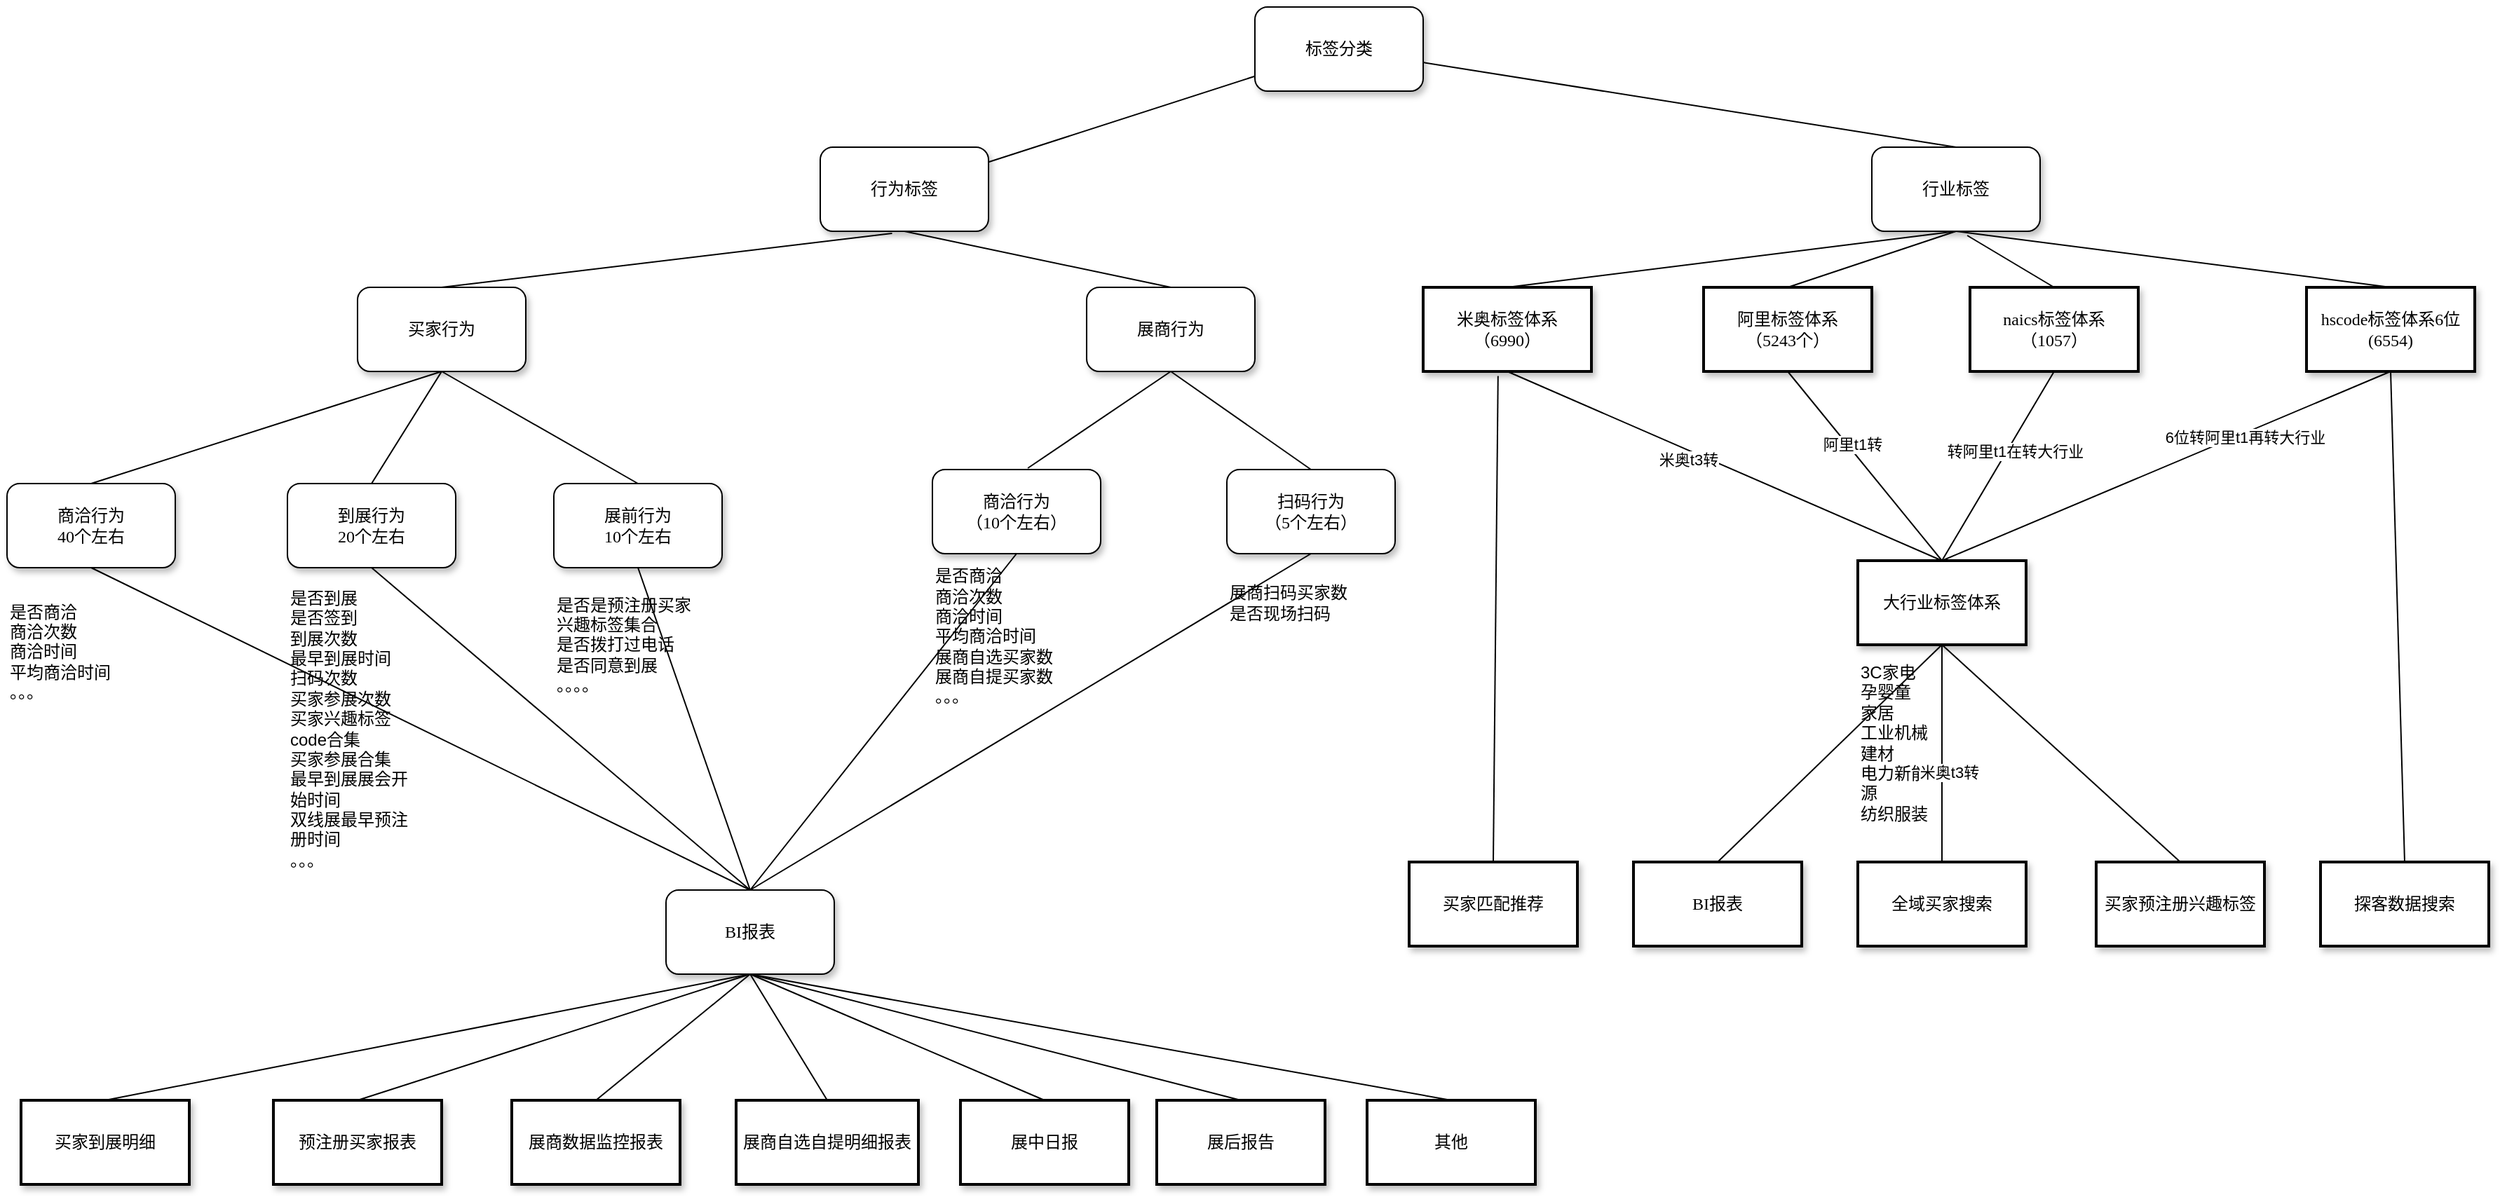 <mxfile version="21.5.0" type="github">
  <diagram name="Page-1" id="10a91c8b-09ff-31b1-d368-03940ed4cc9e">
    <mxGraphModel dx="3069" dy="1775" grid="1" gridSize="10" guides="1" tooltips="1" connect="1" arrows="1" fold="1" page="1" pageScale="1" pageWidth="1100" pageHeight="850" background="none" math="0" shadow="0">
      <root>
        <mxCell id="0" />
        <mxCell id="1" parent="0" />
        <mxCell id="62893188c0fa7362-1" value="标签分类" style="whiteSpace=wrap;html=1;rounded=1;shadow=1;labelBackgroundColor=none;strokeWidth=1;fontFamily=Verdana;fontSize=12;align=center;" parent="1" vertex="1">
          <mxGeometry x="680" y="-290" width="120" height="60" as="geometry" />
        </mxCell>
        <mxCell id="62893188c0fa7362-2" value="&lt;span&gt;行为标签&lt;/span&gt;" style="whiteSpace=wrap;html=1;rounded=1;shadow=1;labelBackgroundColor=none;strokeWidth=1;fontFamily=Verdana;fontSize=12;align=center;" parent="1" vertex="1">
          <mxGeometry x="370" y="-190" width="120" height="60" as="geometry" />
        </mxCell>
        <mxCell id="62893188c0fa7362-3" value="&lt;span&gt;行业标签&lt;/span&gt;" style="whiteSpace=wrap;html=1;rounded=1;shadow=1;labelBackgroundColor=none;strokeWidth=1;fontFamily=Verdana;fontSize=12;align=center;" parent="1" vertex="1">
          <mxGeometry x="1120" y="-190" width="120" height="60" as="geometry" />
        </mxCell>
        <mxCell id="62893188c0fa7362-5" value="" style="rounded=0;html=1;labelBackgroundColor=none;startArrow=none;startFill=0;startSize=5;endArrow=none;endFill=0;endSize=5;jettySize=auto;orthogonalLoop=1;strokeWidth=1;fontFamily=Verdana;fontSize=12" parent="1" source="62893188c0fa7362-1" target="62893188c0fa7362-2" edge="1">
          <mxGeometry x="-0.359" y="-11" relative="1" as="geometry">
            <mxPoint as="offset" />
          </mxGeometry>
        </mxCell>
        <mxCell id="62893188c0fa7362-8" value="&lt;span&gt;买家行为&lt;/span&gt;" style="whiteSpace=wrap;html=1;rounded=1;shadow=1;labelBackgroundColor=none;strokeWidth=1;fontFamily=Verdana;fontSize=12;align=center;" parent="1" vertex="1">
          <mxGeometry x="40" y="-90" width="120" height="60" as="geometry" />
        </mxCell>
        <mxCell id="62893188c0fa7362-9" value="&lt;span&gt;展商行为&lt;/span&gt;" style="whiteSpace=wrap;html=1;rounded=1;shadow=1;labelBackgroundColor=none;strokeWidth=1;fontFamily=Verdana;fontSize=12;align=center;" parent="1" vertex="1">
          <mxGeometry x="560" y="-90" width="120" height="60" as="geometry" />
        </mxCell>
        <mxCell id="62893188c0fa7362-10" value="&lt;span&gt;米奥标签&lt;/span&gt;体系&lt;br&gt;（6990）" style="whiteSpace=wrap;html=1;rounded=0;shadow=1;labelBackgroundColor=none;strokeWidth=2;fontFamily=Verdana;fontSize=12;align=center;" parent="1" vertex="1">
          <mxGeometry x="800" y="-90" width="120" height="60" as="geometry" />
        </mxCell>
        <mxCell id="62893188c0fa7362-11" value="&lt;span&gt;阿里标签&lt;/span&gt;体系&lt;br&gt;（5243个）" style="whiteSpace=wrap;html=1;rounded=0;shadow=1;labelBackgroundColor=none;strokeWidth=2;fontFamily=Verdana;fontSize=12;align=center;" parent="1" vertex="1">
          <mxGeometry x="1000" y="-90" width="120" height="60" as="geometry" />
        </mxCell>
        <mxCell id="62893188c0fa7362-12" value="&lt;span&gt;商洽行为&lt;br&gt;40个左右&lt;br&gt;&lt;/span&gt;" style="whiteSpace=wrap;html=1;rounded=1;shadow=1;labelBackgroundColor=none;strokeWidth=1;fontFamily=Verdana;fontSize=12;align=center;" parent="1" vertex="1">
          <mxGeometry x="-210" y="50" width="120" height="60" as="geometry" />
        </mxCell>
        <mxCell id="62893188c0fa7362-13" value="&lt;span&gt;到展行为&lt;br&gt;20个左右&lt;br&gt;&lt;/span&gt;" style="whiteSpace=wrap;html=1;rounded=1;shadow=1;labelBackgroundColor=none;strokeWidth=1;fontFamily=Verdana;fontSize=12;align=center;" parent="1" vertex="1">
          <mxGeometry x="-10" y="50" width="120" height="60" as="geometry" />
        </mxCell>
        <mxCell id="uT71Bbt4KiQEfUANzaNA-7" value="" style="endArrow=none;html=1;rounded=0;entryX=0.5;entryY=1;entryDx=0;entryDy=0;exitX=0.5;exitY=0;exitDx=0;exitDy=0;" edge="1" parent="1" source="62893188c0fa7362-12" target="62893188c0fa7362-8">
          <mxGeometry width="50" height="50" relative="1" as="geometry">
            <mxPoint x="120" y="400" as="sourcePoint" />
            <mxPoint x="170" y="350" as="targetPoint" />
          </mxGeometry>
        </mxCell>
        <mxCell id="uT71Bbt4KiQEfUANzaNA-13" value="" style="endArrow=none;html=1;rounded=0;exitX=0.5;exitY=0;exitDx=0;exitDy=0;" edge="1" parent="1" source="62893188c0fa7362-3" target="62893188c0fa7362-1">
          <mxGeometry width="50" height="50" relative="1" as="geometry">
            <mxPoint x="740" y="160" as="sourcePoint" />
            <mxPoint x="790" y="110" as="targetPoint" />
          </mxGeometry>
        </mxCell>
        <mxCell id="uT71Bbt4KiQEfUANzaNA-14" value="" style="endArrow=none;html=1;rounded=0;exitX=0.5;exitY=1;exitDx=0;exitDy=0;entryX=0.5;entryY=0;entryDx=0;entryDy=0;" edge="1" parent="1" source="62893188c0fa7362-3" target="62893188c0fa7362-10">
          <mxGeometry width="50" height="50" relative="1" as="geometry">
            <mxPoint x="1490" y="200" as="sourcePoint" />
            <mxPoint x="1320" y="133" as="targetPoint" />
            <Array as="points" />
          </mxGeometry>
        </mxCell>
        <mxCell id="uT71Bbt4KiQEfUANzaNA-15" value="" style="endArrow=none;html=1;rounded=0;exitX=0.5;exitY=0;exitDx=0;exitDy=0;entryX=0.5;entryY=1;entryDx=0;entryDy=0;" edge="1" parent="1" source="62893188c0fa7362-11" target="62893188c0fa7362-3">
          <mxGeometry width="50" height="50" relative="1" as="geometry">
            <mxPoint x="1540" y="260" as="sourcePoint" />
            <mxPoint x="1390" y="310" as="targetPoint" />
            <Array as="points" />
          </mxGeometry>
        </mxCell>
        <mxCell id="uT71Bbt4KiQEfUANzaNA-16" value="" style="endArrow=none;html=1;rounded=0;entryX=0.5;entryY=1;entryDx=0;entryDy=0;exitX=0.5;exitY=0;exitDx=0;exitDy=0;" edge="1" parent="1" source="62893188c0fa7362-9" target="62893188c0fa7362-2">
          <mxGeometry width="50" height="50" relative="1" as="geometry">
            <mxPoint x="410" y="290" as="sourcePoint" />
            <mxPoint x="460" y="240" as="targetPoint" />
          </mxGeometry>
        </mxCell>
        <mxCell id="uT71Bbt4KiQEfUANzaNA-18" value="&lt;span&gt;hscode标签&lt;/span&gt;体系6位&lt;br&gt;(6554)" style="whiteSpace=wrap;html=1;rounded=0;shadow=1;labelBackgroundColor=none;strokeWidth=2;fontFamily=Verdana;fontSize=12;align=center;" vertex="1" parent="1">
          <mxGeometry x="1430" y="-90" width="120" height="60" as="geometry" />
        </mxCell>
        <mxCell id="uT71Bbt4KiQEfUANzaNA-19" value="naics标签体系&lt;br&gt;（1057）" style="whiteSpace=wrap;html=1;rounded=0;shadow=1;labelBackgroundColor=none;strokeWidth=2;fontFamily=Verdana;fontSize=12;align=center;" vertex="1" parent="1">
          <mxGeometry x="1190" y="-90" width="120" height="60" as="geometry" />
        </mxCell>
        <mxCell id="uT71Bbt4KiQEfUANzaNA-20" value="" style="endArrow=none;html=1;rounded=0;exitX=0.5;exitY=0;exitDx=0;exitDy=0;entryX=0.5;entryY=1;entryDx=0;entryDy=0;" edge="1" parent="1" source="uT71Bbt4KiQEfUANzaNA-18" target="62893188c0fa7362-3">
          <mxGeometry width="50" height="50" relative="1" as="geometry">
            <mxPoint x="1540" y="300" as="sourcePoint" />
            <mxPoint x="1620" y="250" as="targetPoint" />
            <Array as="points" />
          </mxGeometry>
        </mxCell>
        <mxCell id="uT71Bbt4KiQEfUANzaNA-21" value="" style="endArrow=none;html=1;rounded=0;exitX=0.5;exitY=0;exitDx=0;exitDy=0;entryX=0.567;entryY=1.05;entryDx=0;entryDy=0;entryPerimeter=0;" edge="1" parent="1" source="uT71Bbt4KiQEfUANzaNA-19" target="62893188c0fa7362-3">
          <mxGeometry width="50" height="50" relative="1" as="geometry">
            <mxPoint x="1700" y="300" as="sourcePoint" />
            <mxPoint x="1620" y="250" as="targetPoint" />
            <Array as="points" />
          </mxGeometry>
        </mxCell>
        <mxCell id="uT71Bbt4KiQEfUANzaNA-24" value="展前行为&lt;br&gt;10个左右" style="whiteSpace=wrap;html=1;rounded=1;shadow=1;labelBackgroundColor=none;strokeWidth=1;fontFamily=Verdana;fontSize=12;align=center;" vertex="1" parent="1">
          <mxGeometry x="180" y="50" width="120" height="60" as="geometry" />
        </mxCell>
        <mxCell id="uT71Bbt4KiQEfUANzaNA-27" value="" style="endArrow=none;html=1;rounded=0;exitX=0.5;exitY=0;exitDx=0;exitDy=0;entryX=0.5;entryY=1;entryDx=0;entryDy=0;" edge="1" parent="1" source="uT71Bbt4KiQEfUANzaNA-24" target="62893188c0fa7362-8">
          <mxGeometry width="50" height="50" relative="1" as="geometry">
            <mxPoint x="90" y="415" as="sourcePoint" />
            <mxPoint x="10" y="350" as="targetPoint" />
          </mxGeometry>
        </mxCell>
        <mxCell id="uT71Bbt4KiQEfUANzaNA-28" value="&lt;span&gt;商洽行为&lt;br&gt;（10个左右）&lt;/span&gt;" style="whiteSpace=wrap;html=1;rounded=1;shadow=1;labelBackgroundColor=none;strokeWidth=1;fontFamily=Verdana;fontSize=12;align=center;" vertex="1" parent="1">
          <mxGeometry x="450" y="40" width="120" height="60" as="geometry" />
        </mxCell>
        <mxCell id="uT71Bbt4KiQEfUANzaNA-29" value="&lt;span&gt;扫码行为&lt;br&gt;（5个左右）&lt;/span&gt;" style="whiteSpace=wrap;html=1;rounded=1;shadow=1;labelBackgroundColor=none;strokeWidth=1;fontFamily=Verdana;fontSize=12;align=center;" vertex="1" parent="1">
          <mxGeometry x="660" y="40" width="120" height="60" as="geometry" />
        </mxCell>
        <mxCell id="uT71Bbt4KiQEfUANzaNA-42" value="" style="endArrow=none;html=1;rounded=0;entryX=0.5;entryY=1;entryDx=0;entryDy=0;exitX=0.567;exitY=-0.017;exitDx=0;exitDy=0;exitPerimeter=0;" edge="1" parent="1" source="uT71Bbt4KiQEfUANzaNA-28" target="62893188c0fa7362-9">
          <mxGeometry width="50" height="50" relative="1" as="geometry">
            <mxPoint x="530" y="433" as="sourcePoint" />
            <mxPoint x="540" y="500" as="targetPoint" />
          </mxGeometry>
        </mxCell>
        <mxCell id="uT71Bbt4KiQEfUANzaNA-44" value="" style="endArrow=none;html=1;rounded=0;exitX=0.5;exitY=0;exitDx=0;exitDy=0;entryX=0.5;entryY=1;entryDx=0;entryDy=0;" edge="1" parent="1" source="uT71Bbt4KiQEfUANzaNA-29" target="62893188c0fa7362-9">
          <mxGeometry width="50" height="50" relative="1" as="geometry">
            <mxPoint x="549" y="443" as="sourcePoint" />
            <mxPoint x="750" y="390" as="targetPoint" />
          </mxGeometry>
        </mxCell>
        <mxCell id="uT71Bbt4KiQEfUANzaNA-69" value="" style="endArrow=none;html=1;rounded=0;entryX=0.427;entryY=1.025;entryDx=0;entryDy=0;exitX=0.5;exitY=0;exitDx=0;exitDy=0;entryPerimeter=0;" edge="1" parent="1" source="62893188c0fa7362-8" target="62893188c0fa7362-2">
          <mxGeometry width="50" height="50" relative="1" as="geometry">
            <mxPoint x="-570" y="415" as="sourcePoint" />
            <mxPoint x="-230" y="340" as="targetPoint" />
          </mxGeometry>
        </mxCell>
        <mxCell id="uT71Bbt4KiQEfUANzaNA-70" value="" style="endArrow=none;html=1;rounded=0;exitX=0.5;exitY=0;exitDx=0;exitDy=0;entryX=0.5;entryY=1;entryDx=0;entryDy=0;" edge="1" parent="1" source="62893188c0fa7362-13" target="62893188c0fa7362-8">
          <mxGeometry width="50" height="50" relative="1" as="geometry">
            <mxPoint x="-570" y="415" as="sourcePoint" />
            <mxPoint x="360" y="-20" as="targetPoint" />
          </mxGeometry>
        </mxCell>
        <mxCell id="uT71Bbt4KiQEfUANzaNA-77" value="是否商洽&lt;br&gt;商洽次数&lt;br&gt;商洽时间&lt;br&gt;平均商洽时间&lt;br&gt;。。。" style="text;html=1;strokeColor=none;fillColor=none;align=left;verticalAlign=middle;whiteSpace=wrap;rounded=0;" vertex="1" parent="1">
          <mxGeometry x="-210" y="160" width="80" height="20" as="geometry" />
        </mxCell>
        <mxCell id="uT71Bbt4KiQEfUANzaNA-78" value="是否到展&lt;br&gt;是否签到&lt;br&gt;到展次数&lt;br&gt;最早到展时间&lt;br&gt;扫码次数&lt;br&gt;&lt;div&gt;买家参展次数&lt;/div&gt;&lt;div&gt;买家兴趣标签code合集&lt;/div&gt;&lt;div&gt;买家参展合集&lt;/div&gt;&lt;div&gt;最早到展展会开始时间&lt;/div&gt;&lt;div&gt;双线展最早预注册时间&lt;/div&gt;。。。" style="text;html=1;strokeColor=none;fillColor=none;align=left;verticalAlign=middle;whiteSpace=wrap;rounded=0;" vertex="1" parent="1">
          <mxGeometry x="-10" y="209.5" width="90" height="31" as="geometry" />
        </mxCell>
        <mxCell id="uT71Bbt4KiQEfUANzaNA-82" value="是否是预注册买家&lt;br&gt;兴趣标签集合&lt;br&gt;是否拨打过电话&lt;br&gt;是否同意到展&lt;br&gt;。。。。" style="text;html=1;align=left;verticalAlign=middle;resizable=0;points=[];autosize=1;strokeColor=none;fillColor=none;" vertex="1" parent="1">
          <mxGeometry x="180" y="119.5" width="120" height="90" as="geometry" />
        </mxCell>
        <mxCell id="uT71Bbt4KiQEfUANzaNA-83" value="是否商洽&lt;br&gt;商洽次数&lt;br&gt;商洽时间&lt;br&gt;平均商洽时间&lt;br&gt;展商自选买家数&lt;br&gt;展商自提买家数&lt;br&gt;。。。" style="text;html=1;strokeColor=none;fillColor=none;align=left;verticalAlign=middle;whiteSpace=wrap;rounded=0;" vertex="1" parent="1">
          <mxGeometry x="450" y="149" width="110" height="20" as="geometry" />
        </mxCell>
        <mxCell id="uT71Bbt4KiQEfUANzaNA-84" value="展商扫码买家数&lt;br&gt;是否现场扫码&lt;br&gt;" style="text;html=1;strokeColor=none;fillColor=none;align=left;verticalAlign=middle;whiteSpace=wrap;rounded=0;" vertex="1" parent="1">
          <mxGeometry x="660" y="119.5" width="90" height="31" as="geometry" />
        </mxCell>
        <mxCell id="uT71Bbt4KiQEfUANzaNA-85" value="大行业标签体系" style="whiteSpace=wrap;html=1;rounded=0;shadow=1;labelBackgroundColor=none;strokeWidth=2;fontFamily=Verdana;fontSize=12;align=center;" vertex="1" parent="1">
          <mxGeometry x="1110" y="105" width="120" height="60" as="geometry" />
        </mxCell>
        <mxCell id="uT71Bbt4KiQEfUANzaNA-99" value="" style="endArrow=none;html=1;rounded=0;exitX=0.5;exitY=1;exitDx=0;exitDy=0;entryX=0.5;entryY=0;entryDx=0;entryDy=0;" edge="1" parent="1" source="62893188c0fa7362-10" target="uT71Bbt4KiQEfUANzaNA-85">
          <mxGeometry width="50" height="50" relative="1" as="geometry">
            <mxPoint x="930" y="60" as="sourcePoint" />
            <mxPoint x="1050" y="20" as="targetPoint" />
            <Array as="points" />
          </mxGeometry>
        </mxCell>
        <mxCell id="uT71Bbt4KiQEfUANzaNA-106" value="米奥t3转" style="edgeLabel;html=1;align=center;verticalAlign=middle;resizable=0;points=[];" vertex="1" connectable="0" parent="uT71Bbt4KiQEfUANzaNA-99">
          <mxGeometry x="-0.155" y="-5" relative="1" as="geometry">
            <mxPoint y="1" as="offset" />
          </mxGeometry>
        </mxCell>
        <mxCell id="uT71Bbt4KiQEfUANzaNA-101" value="" style="endArrow=none;html=1;rounded=0;exitX=0.5;exitY=0;exitDx=0;exitDy=0;entryX=0.5;entryY=1;entryDx=0;entryDy=0;" edge="1" parent="1" source="uT71Bbt4KiQEfUANzaNA-85" target="uT71Bbt4KiQEfUANzaNA-18">
          <mxGeometry width="50" height="50" relative="1" as="geometry">
            <mxPoint x="890" y="-10" as="sourcePoint" />
            <mxPoint x="1200" y="109" as="targetPoint" />
            <Array as="points" />
          </mxGeometry>
        </mxCell>
        <mxCell id="uT71Bbt4KiQEfUANzaNA-107" value="6位转阿里t1再转大行业" style="edgeLabel;html=1;align=center;verticalAlign=middle;resizable=0;points=[];" vertex="1" connectable="0" parent="uT71Bbt4KiQEfUANzaNA-101">
          <mxGeometry x="0.341" y="-2" relative="1" as="geometry">
            <mxPoint as="offset" />
          </mxGeometry>
        </mxCell>
        <mxCell id="uT71Bbt4KiQEfUANzaNA-102" value="" style="endArrow=none;html=1;rounded=0;exitX=0.5;exitY=0;exitDx=0;exitDy=0;entryX=0.5;entryY=1;entryDx=0;entryDy=0;" edge="1" parent="1" source="uT71Bbt4KiQEfUANzaNA-85" target="uT71Bbt4KiQEfUANzaNA-19">
          <mxGeometry width="50" height="50" relative="1" as="geometry">
            <mxPoint x="900" as="sourcePoint" />
            <mxPoint x="1210" y="119" as="targetPoint" />
            <Array as="points" />
          </mxGeometry>
        </mxCell>
        <mxCell id="uT71Bbt4KiQEfUANzaNA-108" value="转阿里t1在转大行业" style="edgeLabel;html=1;align=center;verticalAlign=middle;resizable=0;points=[];" vertex="1" connectable="0" parent="uT71Bbt4KiQEfUANzaNA-102">
          <mxGeometry x="0.201" y="-5" relative="1" as="geometry">
            <mxPoint as="offset" />
          </mxGeometry>
        </mxCell>
        <mxCell id="uT71Bbt4KiQEfUANzaNA-104" value="" style="endArrow=none;html=1;rounded=0;exitX=0.5;exitY=1;exitDx=0;exitDy=0;entryX=0.5;entryY=0;entryDx=0;entryDy=0;" edge="1" parent="1" source="62893188c0fa7362-11" target="uT71Bbt4KiQEfUANzaNA-85">
          <mxGeometry width="50" height="50" relative="1" as="geometry">
            <mxPoint x="880" y="-20" as="sourcePoint" />
            <mxPoint x="1200" y="110" as="targetPoint" />
            <Array as="points" />
          </mxGeometry>
        </mxCell>
        <mxCell id="uT71Bbt4KiQEfUANzaNA-105" value="阿里t1转" style="edgeLabel;html=1;align=center;verticalAlign=middle;resizable=0;points=[];" vertex="1" connectable="0" parent="uT71Bbt4KiQEfUANzaNA-104">
          <mxGeometry x="-0.206" y="3" relative="1" as="geometry">
            <mxPoint as="offset" />
          </mxGeometry>
        </mxCell>
        <mxCell id="uT71Bbt4KiQEfUANzaNA-110" value="&lt;div&gt;3C家电&lt;/div&gt;&lt;div&gt;孕婴童&lt;/div&gt;&lt;div&gt;家居&lt;/div&gt;&lt;div&gt;工业机械&lt;/div&gt;&lt;div&gt;建材&lt;/div&gt;&lt;div&gt;电力新能源&lt;/div&gt;&lt;div&gt;纺织服装&lt;/div&gt;" style="text;html=1;strokeColor=none;fillColor=none;align=left;verticalAlign=middle;whiteSpace=wrap;rounded=0;" vertex="1" parent="1">
          <mxGeometry x="1110" y="220" width="60" height="30" as="geometry" />
        </mxCell>
        <mxCell id="uT71Bbt4KiQEfUANzaNA-111" value="&lt;span&gt;BI报表&lt;br&gt;&lt;/span&gt;" style="whiteSpace=wrap;html=1;rounded=1;shadow=1;labelBackgroundColor=none;strokeWidth=1;fontFamily=Verdana;fontSize=12;align=center;" vertex="1" parent="1">
          <mxGeometry x="260" y="340" width="120" height="60" as="geometry" />
        </mxCell>
        <mxCell id="uT71Bbt4KiQEfUANzaNA-113" value="预注册买家报表" style="whiteSpace=wrap;html=1;rounded=0;shadow=1;labelBackgroundColor=none;strokeWidth=2;fontFamily=Verdana;fontSize=12;align=center;" vertex="1" parent="1">
          <mxGeometry x="-20" y="490" width="120" height="60" as="geometry" />
        </mxCell>
        <mxCell id="uT71Bbt4KiQEfUANzaNA-114" value="展商数据监控报表" style="whiteSpace=wrap;html=1;rounded=0;shadow=1;labelBackgroundColor=none;strokeWidth=2;fontFamily=Verdana;fontSize=12;align=center;" vertex="1" parent="1">
          <mxGeometry x="150" y="490" width="120" height="60" as="geometry" />
        </mxCell>
        <mxCell id="uT71Bbt4KiQEfUANzaNA-115" value="展商自选自提明细报表" style="whiteSpace=wrap;html=1;rounded=0;shadow=1;labelBackgroundColor=none;strokeWidth=2;fontFamily=Verdana;fontSize=12;align=center;" vertex="1" parent="1">
          <mxGeometry x="310" y="490" width="130" height="60" as="geometry" />
        </mxCell>
        <mxCell id="uT71Bbt4KiQEfUANzaNA-116" value="其他" style="whiteSpace=wrap;html=1;rounded=0;shadow=1;labelBackgroundColor=none;strokeWidth=2;fontFamily=Verdana;fontSize=12;align=center;" vertex="1" parent="1">
          <mxGeometry x="760" y="490" width="120" height="60" as="geometry" />
        </mxCell>
        <mxCell id="uT71Bbt4KiQEfUANzaNA-117" value="" style="endArrow=none;html=1;rounded=0;entryX=0.5;entryY=0;entryDx=0;entryDy=0;exitX=0.5;exitY=1;exitDx=0;exitDy=0;" edge="1" parent="1" source="62893188c0fa7362-12" target="uT71Bbt4KiQEfUANzaNA-111">
          <mxGeometry width="50" height="50" relative="1" as="geometry">
            <mxPoint x="-140" y="60" as="sourcePoint" />
            <mxPoint x="110" y="-20" as="targetPoint" />
          </mxGeometry>
        </mxCell>
        <mxCell id="uT71Bbt4KiQEfUANzaNA-118" value="" style="endArrow=none;html=1;rounded=0;entryX=0.5;entryY=0;entryDx=0;entryDy=0;exitX=0.5;exitY=1;exitDx=0;exitDy=0;" edge="1" parent="1" source="62893188c0fa7362-13" target="uT71Bbt4KiQEfUANzaNA-111">
          <mxGeometry width="50" height="50" relative="1" as="geometry">
            <mxPoint x="-140" y="120" as="sourcePoint" />
            <mxPoint x="350" y="350" as="targetPoint" />
          </mxGeometry>
        </mxCell>
        <mxCell id="uT71Bbt4KiQEfUANzaNA-119" value="" style="endArrow=none;html=1;rounded=0;exitX=0.5;exitY=1;exitDx=0;exitDy=0;entryX=0.5;entryY=0;entryDx=0;entryDy=0;" edge="1" parent="1" source="uT71Bbt4KiQEfUANzaNA-24" target="uT71Bbt4KiQEfUANzaNA-111">
          <mxGeometry width="50" height="50" relative="1" as="geometry">
            <mxPoint x="60" y="120" as="sourcePoint" />
            <mxPoint x="370" y="390" as="targetPoint" />
          </mxGeometry>
        </mxCell>
        <mxCell id="uT71Bbt4KiQEfUANzaNA-120" value="" style="endArrow=none;html=1;rounded=0;entryX=0.5;entryY=0;entryDx=0;entryDy=0;exitX=0.5;exitY=1;exitDx=0;exitDy=0;" edge="1" parent="1" source="uT71Bbt4KiQEfUANzaNA-28" target="uT71Bbt4KiQEfUANzaNA-111">
          <mxGeometry width="50" height="50" relative="1" as="geometry">
            <mxPoint x="70" y="130" as="sourcePoint" />
            <mxPoint x="360" y="360" as="targetPoint" />
          </mxGeometry>
        </mxCell>
        <mxCell id="uT71Bbt4KiQEfUANzaNA-121" value="" style="endArrow=none;html=1;rounded=0;entryX=0.5;entryY=0;entryDx=0;entryDy=0;exitX=0.5;exitY=1;exitDx=0;exitDy=0;" edge="1" parent="1" source="uT71Bbt4KiQEfUANzaNA-29" target="uT71Bbt4KiQEfUANzaNA-111">
          <mxGeometry width="50" height="50" relative="1" as="geometry">
            <mxPoint x="80" y="140" as="sourcePoint" />
            <mxPoint x="370" y="370" as="targetPoint" />
          </mxGeometry>
        </mxCell>
        <mxCell id="uT71Bbt4KiQEfUANzaNA-122" value="" style="endArrow=none;html=1;rounded=0;entryX=0.5;entryY=1;entryDx=0;entryDy=0;exitX=0.5;exitY=0;exitDx=0;exitDy=0;" edge="1" parent="1" source="uT71Bbt4KiQEfUANzaNA-113" target="uT71Bbt4KiQEfUANzaNA-111">
          <mxGeometry width="50" height="50" relative="1" as="geometry">
            <mxPoint x="-140" y="120" as="sourcePoint" />
            <mxPoint x="330" y="350" as="targetPoint" />
          </mxGeometry>
        </mxCell>
        <mxCell id="uT71Bbt4KiQEfUANzaNA-123" value="" style="endArrow=none;html=1;rounded=0;exitX=0.5;exitY=0;exitDx=0;exitDy=0;" edge="1" parent="1" source="uT71Bbt4KiQEfUANzaNA-114">
          <mxGeometry width="50" height="50" relative="1" as="geometry">
            <mxPoint x="50" y="500" as="sourcePoint" />
            <mxPoint x="320" y="400" as="targetPoint" />
          </mxGeometry>
        </mxCell>
        <mxCell id="uT71Bbt4KiQEfUANzaNA-124" value="" style="endArrow=none;html=1;rounded=0;exitX=0.5;exitY=0;exitDx=0;exitDy=0;" edge="1" parent="1" source="uT71Bbt4KiQEfUANzaNA-115">
          <mxGeometry width="50" height="50" relative="1" as="geometry">
            <mxPoint x="260" y="500" as="sourcePoint" />
            <mxPoint x="320" y="400" as="targetPoint" />
          </mxGeometry>
        </mxCell>
        <mxCell id="uT71Bbt4KiQEfUANzaNA-125" value="" style="endArrow=none;html=1;rounded=0;exitX=0.5;exitY=0;exitDx=0;exitDy=0;entryX=0.5;entryY=1;entryDx=0;entryDy=0;" edge="1" parent="1" source="uT71Bbt4KiQEfUANzaNA-116" target="uT71Bbt4KiQEfUANzaNA-111">
          <mxGeometry width="50" height="50" relative="1" as="geometry">
            <mxPoint x="490" y="500" as="sourcePoint" />
            <mxPoint x="330" y="410" as="targetPoint" />
          </mxGeometry>
        </mxCell>
        <mxCell id="uT71Bbt4KiQEfUANzaNA-126" value="BI报表" style="whiteSpace=wrap;html=1;rounded=0;shadow=1;labelBackgroundColor=none;strokeWidth=2;fontFamily=Verdana;fontSize=12;align=center;" vertex="1" parent="1">
          <mxGeometry x="950" y="320" width="120" height="60" as="geometry" />
        </mxCell>
        <mxCell id="uT71Bbt4KiQEfUANzaNA-127" value="全域买家搜索" style="whiteSpace=wrap;html=1;rounded=0;shadow=1;labelBackgroundColor=none;strokeWidth=2;fontFamily=Verdana;fontSize=12;align=center;" vertex="1" parent="1">
          <mxGeometry x="1110" y="320" width="120" height="60" as="geometry" />
        </mxCell>
        <mxCell id="uT71Bbt4KiQEfUANzaNA-128" value="探客数据搜索" style="whiteSpace=wrap;html=1;rounded=0;shadow=1;labelBackgroundColor=none;strokeWidth=2;fontFamily=Verdana;fontSize=12;align=center;" vertex="1" parent="1">
          <mxGeometry x="1440" y="320" width="120" height="60" as="geometry" />
        </mxCell>
        <mxCell id="uT71Bbt4KiQEfUANzaNA-130" value="" style="endArrow=none;html=1;rounded=0;entryX=0.5;entryY=1;entryDx=0;entryDy=0;exitX=0.5;exitY=0;exitDx=0;exitDy=0;" edge="1" parent="1" source="uT71Bbt4KiQEfUANzaNA-127" target="uT71Bbt4KiQEfUANzaNA-85">
          <mxGeometry width="50" height="50" relative="1" as="geometry">
            <mxPoint x="1070" y="300" as="sourcePoint" />
            <mxPoint x="1180" y="115" as="targetPoint" />
            <Array as="points" />
          </mxGeometry>
        </mxCell>
        <mxCell id="uT71Bbt4KiQEfUANzaNA-131" value="米奥t3转" style="edgeLabel;html=1;align=center;verticalAlign=middle;resizable=0;points=[];" vertex="1" connectable="0" parent="uT71Bbt4KiQEfUANzaNA-130">
          <mxGeometry x="-0.155" y="-5" relative="1" as="geometry">
            <mxPoint y="1" as="offset" />
          </mxGeometry>
        </mxCell>
        <mxCell id="uT71Bbt4KiQEfUANzaNA-135" value="" style="endArrow=none;html=1;rounded=0;exitX=0.5;exitY=0;exitDx=0;exitDy=0;entryX=0.5;entryY=1;entryDx=0;entryDy=0;" edge="1" parent="1" source="uT71Bbt4KiQEfUANzaNA-128" target="uT71Bbt4KiQEfUANzaNA-18">
          <mxGeometry width="50" height="50" relative="1" as="geometry">
            <mxPoint x="1100" y="330" as="sourcePoint" />
            <mxPoint x="1250" y="-30" as="targetPoint" />
            <Array as="points" />
          </mxGeometry>
        </mxCell>
        <mxCell id="uT71Bbt4KiQEfUANzaNA-136" value="买家到展明细" style="whiteSpace=wrap;html=1;rounded=0;shadow=1;labelBackgroundColor=none;strokeWidth=2;fontFamily=Verdana;fontSize=12;align=center;" vertex="1" parent="1">
          <mxGeometry x="-200" y="490" width="120" height="60" as="geometry" />
        </mxCell>
        <mxCell id="uT71Bbt4KiQEfUANzaNA-137" value="展中日报" style="whiteSpace=wrap;html=1;rounded=0;shadow=1;labelBackgroundColor=none;strokeWidth=2;fontFamily=Verdana;fontSize=12;align=center;" vertex="1" parent="1">
          <mxGeometry x="470" y="490" width="120" height="60" as="geometry" />
        </mxCell>
        <mxCell id="uT71Bbt4KiQEfUANzaNA-138" value="展后报告" style="whiteSpace=wrap;html=1;rounded=0;shadow=1;labelBackgroundColor=none;strokeWidth=2;fontFamily=Verdana;fontSize=12;align=center;" vertex="1" parent="1">
          <mxGeometry x="610" y="490" width="120" height="60" as="geometry" />
        </mxCell>
        <mxCell id="uT71Bbt4KiQEfUANzaNA-139" value="" style="endArrow=none;html=1;rounded=0;exitX=0.5;exitY=0;exitDx=0;exitDy=0;" edge="1" parent="1" source="uT71Bbt4KiQEfUANzaNA-136">
          <mxGeometry width="50" height="50" relative="1" as="geometry">
            <mxPoint x="50" y="500" as="sourcePoint" />
            <mxPoint x="320" y="400" as="targetPoint" />
          </mxGeometry>
        </mxCell>
        <mxCell id="uT71Bbt4KiQEfUANzaNA-140" value="" style="endArrow=none;html=1;rounded=0;exitX=0.5;exitY=0;exitDx=0;exitDy=0;" edge="1" parent="1" source="uT71Bbt4KiQEfUANzaNA-138">
          <mxGeometry width="50" height="50" relative="1" as="geometry">
            <mxPoint x="830" y="500" as="sourcePoint" />
            <mxPoint x="320" y="400" as="targetPoint" />
          </mxGeometry>
        </mxCell>
        <mxCell id="uT71Bbt4KiQEfUANzaNA-141" value="" style="endArrow=none;html=1;rounded=0;exitX=0.5;exitY=0;exitDx=0;exitDy=0;" edge="1" parent="1" source="uT71Bbt4KiQEfUANzaNA-137">
          <mxGeometry width="50" height="50" relative="1" as="geometry">
            <mxPoint x="680" y="500" as="sourcePoint" />
            <mxPoint x="320" y="400" as="targetPoint" />
          </mxGeometry>
        </mxCell>
        <mxCell id="uT71Bbt4KiQEfUANzaNA-142" value="" style="endArrow=none;html=1;rounded=0;entryX=0.5;entryY=1;entryDx=0;entryDy=0;exitX=0.5;exitY=0;exitDx=0;exitDy=0;" edge="1" parent="1" source="uT71Bbt4KiQEfUANzaNA-126" target="uT71Bbt4KiQEfUANzaNA-85">
          <mxGeometry width="50" height="50" relative="1" as="geometry">
            <mxPoint x="1100" y="330" as="sourcePoint" />
            <mxPoint x="1180" y="175" as="targetPoint" />
            <Array as="points" />
          </mxGeometry>
        </mxCell>
        <mxCell id="uT71Bbt4KiQEfUANzaNA-144" value="买家预注册兴趣标签" style="whiteSpace=wrap;html=1;rounded=0;shadow=1;labelBackgroundColor=none;strokeWidth=2;fontFamily=Verdana;fontSize=12;align=center;" vertex="1" parent="1">
          <mxGeometry x="1280" y="320" width="120" height="60" as="geometry" />
        </mxCell>
        <mxCell id="uT71Bbt4KiQEfUANzaNA-145" value="" style="endArrow=none;html=1;rounded=0;entryX=0.5;entryY=1;entryDx=0;entryDy=0;exitX=0.5;exitY=0;exitDx=0;exitDy=0;" edge="1" parent="1" source="uT71Bbt4KiQEfUANzaNA-144" target="uT71Bbt4KiQEfUANzaNA-85">
          <mxGeometry width="50" height="50" relative="1" as="geometry">
            <mxPoint x="1130" y="330" as="sourcePoint" />
            <mxPoint x="1180" y="175" as="targetPoint" />
            <Array as="points" />
          </mxGeometry>
        </mxCell>
        <mxCell id="uT71Bbt4KiQEfUANzaNA-147" value="买家匹配推荐" style="whiteSpace=wrap;html=1;rounded=0;shadow=1;labelBackgroundColor=none;strokeWidth=2;fontFamily=Verdana;fontSize=12;align=center;" vertex="1" parent="1">
          <mxGeometry x="790" y="320" width="120" height="60" as="geometry" />
        </mxCell>
        <mxCell id="uT71Bbt4KiQEfUANzaNA-148" value="" style="endArrow=none;html=1;rounded=0;exitX=0.5;exitY=0;exitDx=0;exitDy=0;entryX=0.445;entryY=1.054;entryDx=0;entryDy=0;entryPerimeter=0;" edge="1" parent="1" source="uT71Bbt4KiQEfUANzaNA-147" target="62893188c0fa7362-10">
          <mxGeometry width="50" height="50" relative="1" as="geometry">
            <mxPoint x="1010" y="330" as="sourcePoint" />
            <mxPoint x="870" y="-30" as="targetPoint" />
            <Array as="points" />
          </mxGeometry>
        </mxCell>
      </root>
    </mxGraphModel>
  </diagram>
</mxfile>
